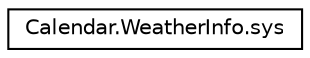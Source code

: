 digraph "Graphical Class Hierarchy"
{
 // LATEX_PDF_SIZE
  edge [fontname="Helvetica",fontsize="10",labelfontname="Helvetica",labelfontsize="10"];
  node [fontname="Helvetica",fontsize="10",shape=record];
  rankdir="LR";
  Node0 [label="Calendar.WeatherInfo.sys",height=0.2,width=0.4,color="black", fillcolor="white", style="filled",URL="$classCalendar_1_1WeatherInfo_1_1sys.html",tooltip=" "];
}

